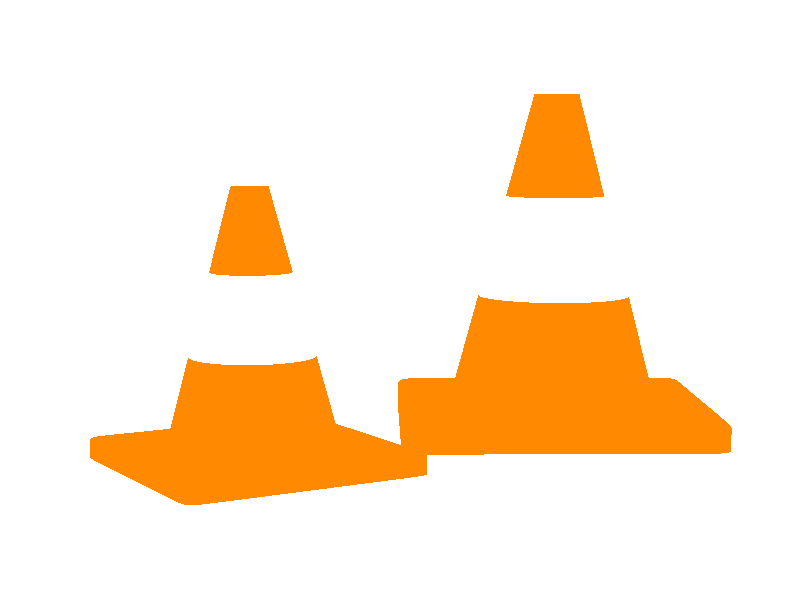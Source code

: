 // +w256 +h256 +a0.1

#include "colors.inc"
#include "textures.inc"

global_settings{
 radiosity{
  pretrace_start .1 pretrace_end .01
  count 160 nearest_count 20 error_bound .25
  recursion_limit 1
 }
}

sphere{
 0,10e5
 pigment{
  White
 }
 finish{ambient .9}
}

light_source{
 <0,100,-100>
 White*.05
}

plane{y,0
 pigment{White}
 finish{diffuse 1}
}

plane{z,10000 rotate 82*x
 pigment{White}
 finish{diffuse 1}
}

#declare cono=
union{
 superellipsoid{ 
  <.1,.1> rotate 90*x
  scale <7,1,7>
  translate .5*y
 }
 cone{
  <0,0,0>,5,<0,20,0>,1
 }
 pigment{
  gradient y
  color_map{
   [0.0 OrangeRed]
   [0.4 OrangeRed]
   [0.4 White]
   [0.7 White]
   [0.7 OrangeRed]
   [1.0 OrangeRed]
  }
  scale 20
 }
 finish{specular .9 diffuse .9 reflection{.1}}
}

object{cono translate <7,0,2>}
object{cono scale .75 rotate 60*y translate <-6,0,-7>}

camera{
 location <-1,18,-70>
 up 1*y
 right 1*x
 direction 2*z
 look_at <0,8,0>
}


